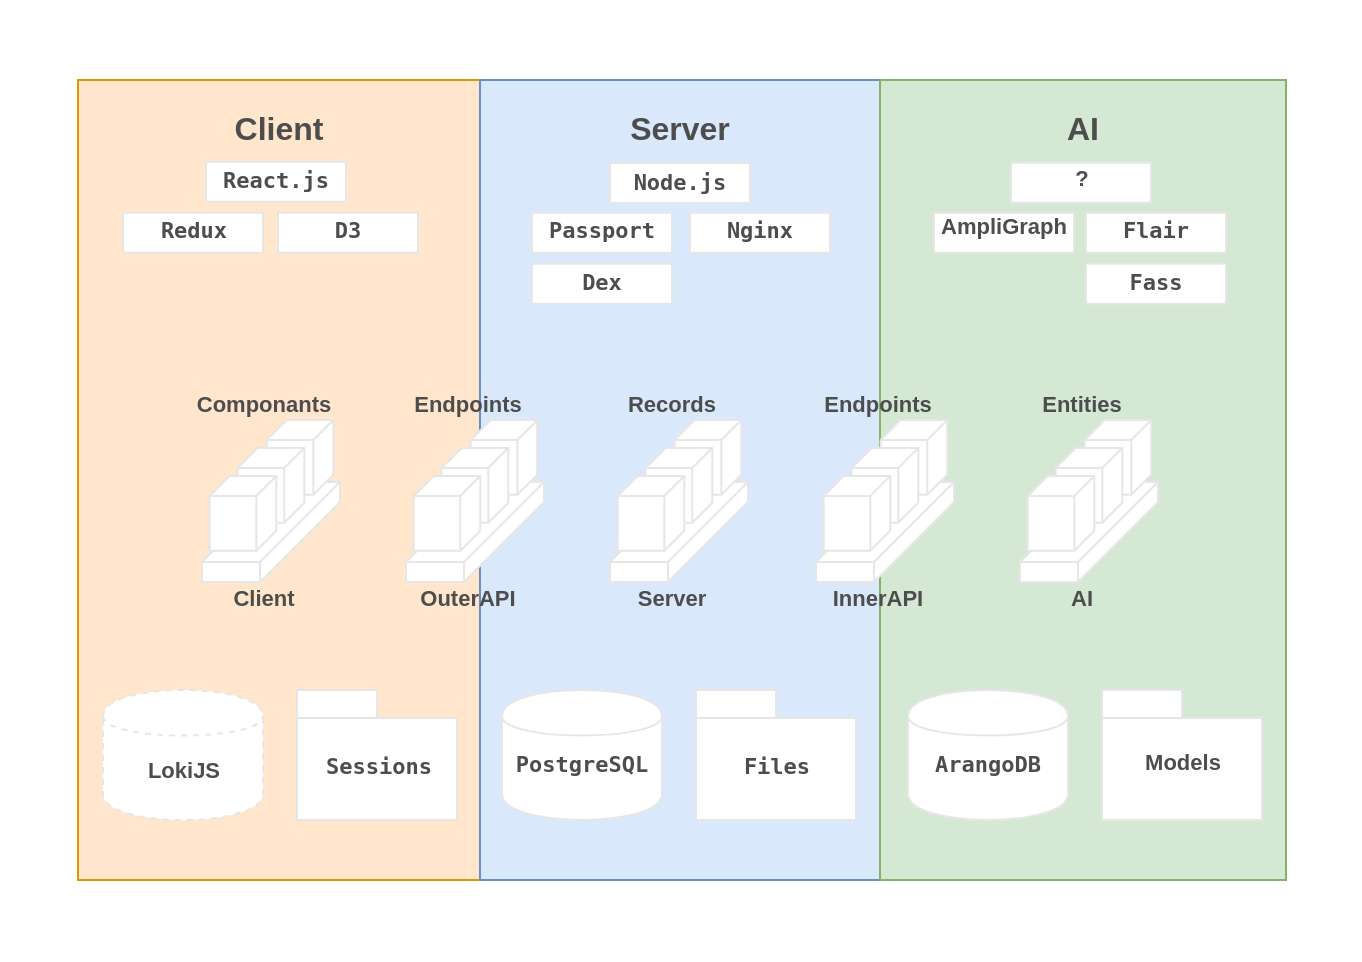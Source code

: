 <mxfile version="10.6.1" type="device"><diagram id="gZJCxrFu60PcaVQvNjNV" name="Page-1"><mxGraphModel dx="1348" dy="743" grid="1" gridSize="10" guides="1" tooltips="1" connect="1" arrows="1" fold="1" page="1" pageScale="1" pageWidth="2336" pageHeight="1654" math="0" shadow="0"><root><mxCell id="0"/><mxCell id="1" parent="0"/><mxCell id="eutsUnEgRaVALL4LCk3L-68" value="" style="rounded=0;whiteSpace=wrap;html=1;fontStyle=1;fontSize=16;verticalAlign=top;spacing=10;strokeColor=none;" vertex="1" parent="1"><mxGeometry x="200" y="80" width="680" height="480" as="geometry"/></mxCell><mxCell id="QKJGPJlCgrNcRtHqp0kR-1" value="&lt;div&gt;Client&lt;/div&gt;" style="rounded=0;whiteSpace=wrap;html=1;fillColor=#ffe6cc;strokeColor=#d79b00;fontStyle=1;fontSize=16;verticalAlign=top;spacing=10;fontColor=#4D4D4D;" parent="1" vertex="1"><mxGeometry x="239" y="120" width="201" height="400" as="geometry"/></mxCell><mxCell id="QKJGPJlCgrNcRtHqp0kR-2" value="Server" style="rounded=0;whiteSpace=wrap;html=1;fillColor=#dae8fc;strokeColor=#6c8ebf;fontStyle=1;fontSize=16;verticalAlign=top;spacing=10;fontColor=#4D4D4D;" parent="1" vertex="1"><mxGeometry x="440" y="120" width="200" height="400" as="geometry"/></mxCell><mxCell id="QKJGPJlCgrNcRtHqp0kR-3" value="AI" style="rounded=0;whiteSpace=wrap;html=1;fillColor=#d5e8d4;strokeColor=#82b366;fontStyle=1;fontSize=16;verticalAlign=top;spacing=10;fontColor=#4D4D4D;container=1;" parent="1" vertex="1"><mxGeometry x="640" y="120" width="203" height="400" as="geometry"/></mxCell><mxCell id="eutsUnEgRaVALL4LCk3L-64" value="?" style="rounded=0;whiteSpace=wrap;html=1;fontStyle=1;fontSize=11;verticalAlign=top;spacing=0;spacingTop=-3;strokeColor=#E6E6E6;fontColor=#4D4D4D;" vertex="1" parent="QKJGPJlCgrNcRtHqp0kR-3"><mxGeometry x="65.5" y="41.375" width="70" height="20" as="geometry"/></mxCell><mxCell id="QKJGPJlCgrNcRtHqp0kR-4" value="&lt;pre style=&quot;font-size: 11px;&quot;&gt;React.js&lt;/pre&gt;" style="rounded=0;whiteSpace=wrap;html=1;fontStyle=1;fontSize=11;verticalAlign=top;spacing=0;spacingTop=-13;strokeColor=#E6E6E6;fontColor=#4D4D4D;" parent="1" vertex="1"><mxGeometry x="303" y="160.875" width="70" height="20" as="geometry"/></mxCell><mxCell id="QKJGPJlCgrNcRtHqp0kR-5" value="&lt;pre style=&quot;font-size: 11px&quot;&gt;Redux&lt;/pre&gt;" style="rounded=0;whiteSpace=wrap;html=1;fontStyle=1;fontSize=11;verticalAlign=top;spacing=0;spacingTop=-13;strokeColor=#E6E6E6;fontColor=#4D4D4D;" parent="1" vertex="1"><mxGeometry x="261.5" y="186.375" width="70" height="20" as="geometry"/></mxCell><mxCell id="QKJGPJlCgrNcRtHqp0kR-6" value="&lt;pre style=&quot;font-size: 11px&quot;&gt;D3&lt;/pre&gt;" style="rounded=0;whiteSpace=wrap;html=1;fontStyle=1;fontSize=11;verticalAlign=top;spacing=0;spacingTop=-13;strokeColor=#E6E6E6;fontColor=#4D4D4D;" parent="1" vertex="1"><mxGeometry x="339" y="186.375" width="70" height="20" as="geometry"/></mxCell><mxCell id="QKJGPJlCgrNcRtHqp0kR-7" value="&lt;pre style=&quot;font-size: 11px&quot;&gt;Node.js&lt;/pre&gt;" style="rounded=0;whiteSpace=wrap;html=1;fontStyle=1;fontSize=11;verticalAlign=top;spacing=0;spacingTop=-13;strokeColor=#E6E6E6;fontColor=#4D4D4D;" parent="1" vertex="1"><mxGeometry x="505" y="161.5" width="70" height="20" as="geometry"/></mxCell><mxCell id="QKJGPJlCgrNcRtHqp0kR-8" value="&lt;pre style=&quot;font-size: 11px&quot;&gt;Nginx&lt;br&gt;&lt;/pre&gt;" style="rounded=0;whiteSpace=wrap;html=1;fontStyle=1;fontSize=11;verticalAlign=top;spacing=0;spacingTop=-13;strokeColor=#E6E6E6;fontColor=#4D4D4D;" parent="1" vertex="1"><mxGeometry x="545" y="186.375" width="70" height="20" as="geometry"/></mxCell><mxCell id="QKJGPJlCgrNcRtHqp0kR-13" value="&lt;pre style=&quot;font-size: 11px&quot;&gt;Dex&lt;br&gt;&lt;/pre&gt;" style="rounded=0;whiteSpace=wrap;html=1;fontStyle=1;fontSize=11;verticalAlign=top;spacing=0;spacingTop=-13;strokeColor=#E6E6E6;fontColor=#4D4D4D;" parent="1" vertex="1"><mxGeometry x="466" y="211.875" width="70" height="20" as="geometry"/></mxCell><mxCell id="QKJGPJlCgrNcRtHqp0kR-27" value="&lt;pre style=&quot;font-size: 11px&quot;&gt;Passport&lt;/pre&gt;" style="rounded=0;whiteSpace=wrap;html=1;fontStyle=1;fontSize=11;verticalAlign=top;spacing=0;spacingTop=-13;strokeColor=#E6E6E6;fontColor=#4D4D4D;" parent="1" vertex="1"><mxGeometry x="466" y="186.375" width="70" height="20" as="geometry"/></mxCell><mxCell id="QKJGPJlCgrNcRtHqp0kR-12" value="AmpliGraph" style="rounded=0;whiteSpace=wrap;html=1;fontStyle=1;fontSize=11;verticalAlign=top;spacing=0;spacingTop=-4;strokeColor=#E6E6E6;fontColor=#4D4D4D;" parent="1" vertex="1"><mxGeometry x="667" y="186.375" width="70" height="20" as="geometry"/></mxCell><mxCell id="QKJGPJlCgrNcRtHqp0kR-10" value="&lt;pre style=&quot;font-size: 11px&quot;&gt;Flair&lt;/pre&gt;" style="rounded=0;whiteSpace=wrap;html=1;fontStyle=1;fontSize=11;verticalAlign=top;spacing=0;spacingTop=-13;strokeColor=#E6E6E6;fontColor=#4D4D4D;" parent="1" vertex="1"><mxGeometry x="743" y="186.375" width="70" height="20" as="geometry"/></mxCell><mxCell id="QKJGPJlCgrNcRtHqp0kR-11" value="&lt;pre style=&quot;font-size: 11px&quot;&gt;Fass&lt;/pre&gt;" style="rounded=0;whiteSpace=wrap;html=1;fontStyle=1;fontSize=11;verticalAlign=top;spacing=0;spacingTop=-13;strokeColor=#E6E6E6;fontColor=#4D4D4D;" parent="1" vertex="1"><mxGeometry x="743" y="211.875" width="70" height="20" as="geometry"/></mxCell><mxCell id="eutsUnEgRaVALL4LCk3L-62" value="" style="group" vertex="1" connectable="0" parent="1"><mxGeometry x="251.5" y="425" width="579.5" height="65.0" as="geometry"/></mxCell><mxCell id="QKJGPJlCgrNcRtHqp0kR-14" value="&lt;pre&gt;PostgreSQL&lt;/pre&gt;" style="shape=cylinder;whiteSpace=wrap;html=1;boundedLbl=1;backgroundOutline=1;strokeColor=#E6E6E6;fontSize=11;fontColor=#4D4D4D;rounded=0;fontStyle=1;verticalAlign=top;spacing=0;spacingTop=-5;" parent="eutsUnEgRaVALL4LCk3L-62" vertex="1"><mxGeometry x="199.5" y="5.684e-14" width="80" height="65" as="geometry"/></mxCell><mxCell id="QKJGPJlCgrNcRtHqp0kR-16" value="&lt;pre&gt;Files&lt;br&gt;&lt;/pre&gt;" style="shape=folder;fontStyle=1;spacingTop=16;tabWidth=40;tabHeight=14;tabPosition=left;html=1;strokeColor=#E6E6E6;fontSize=11;fontColor=#4D4D4D;rounded=0;verticalAlign=top;spacing=0;" parent="eutsUnEgRaVALL4LCk3L-62" vertex="1"><mxGeometry x="296.5" y="5.684e-14" width="80" height="65" as="geometry"/></mxCell><mxCell id="eutsUnEgRaVALL4LCk3L-17" value="LokiJS" style="shape=cylinder;whiteSpace=wrap;html=1;boundedLbl=1;backgroundOutline=1;strokeColor=#E6E6E6;fontSize=11;fontColor=#4D4D4D;rounded=0;fontStyle=1;verticalAlign=top;spacing=0;spacingTop=9;dashed=1;" vertex="1" parent="eutsUnEgRaVALL4LCk3L-62"><mxGeometry width="80" height="65" as="geometry"/></mxCell><mxCell id="eutsUnEgRaVALL4LCk3L-18" value="&lt;pre&gt;Sessions&lt;br&gt;&lt;/pre&gt;" style="shape=folder;fontStyle=1;spacingTop=16;tabWidth=40;tabHeight=14;tabPosition=left;html=1;strokeColor=#E6E6E6;fontSize=11;fontColor=#4D4D4D;rounded=0;verticalAlign=top;spacing=0;" vertex="1" parent="eutsUnEgRaVALL4LCk3L-62"><mxGeometry x="97" width="80" height="65" as="geometry"/></mxCell><mxCell id="eutsUnEgRaVALL4LCk3L-8" value="&lt;pre&gt;ArangoDB&lt;/pre&gt;" style="shape=cylinder;whiteSpace=wrap;html=1;boundedLbl=1;backgroundOutline=1;strokeColor=#E6E6E6;fontSize=11;fontColor=#4D4D4D;rounded=0;fontStyle=1;verticalAlign=top;spacing=0;spacingTop=-5;" vertex="1" parent="eutsUnEgRaVALL4LCk3L-62"><mxGeometry x="402.5" width="80" height="65" as="geometry"/></mxCell><mxCell id="eutsUnEgRaVALL4LCk3L-9" value="Models" style="shape=folder;fontStyle=1;spacingTop=25;tabWidth=40;tabHeight=14;tabPosition=left;html=1;strokeColor=#E6E6E6;fontSize=11;fontColor=#4D4D4D;rounded=0;verticalAlign=top;spacing=0;" vertex="1" parent="eutsUnEgRaVALL4LCk3L-62"><mxGeometry x="499.5" width="80" height="65" as="geometry"/></mxCell><mxCell id="eutsUnEgRaVALL4LCk3L-63" value="" style="group" vertex="1" connectable="0" parent="1"><mxGeometry x="301" y="272.567" width="478" height="116.167" as="geometry"/></mxCell><mxCell id="eutsUnEgRaVALL4LCk3L-56" value="" style="group" vertex="1" connectable="0" parent="eutsUnEgRaVALL4LCk3L-63"><mxGeometry x="307" y="2.274e-13" width="69" height="116.167" as="geometry"/></mxCell><mxCell id="eutsUnEgRaVALL4LCk3L-49" value="Endpoints" style="rounded=0;whiteSpace=wrap;html=1;fontStyle=1;fontSize=11;verticalAlign=top;spacing=0;spacingTop=-2;strokeColor=none;fontColor=#4D4D4D;fillColor=none;" vertex="1" parent="eutsUnEgRaVALL4LCk3L-56"><mxGeometry x="2.167" width="58.333" height="18.667" as="geometry"/></mxCell><mxCell id="eutsUnEgRaVALL4LCk3L-50" value="" style="group" vertex="1" connectable="0" parent="eutsUnEgRaVALL4LCk3L-56"><mxGeometry y="17.433" width="69" height="81" as="geometry"/></mxCell><mxCell id="eutsUnEgRaVALL4LCk3L-51" value="" style="verticalAlign=top;align=center;spacingTop=11;shape=cube;size=40;direction=south;fontStyle=1;html=1;strokeColor=#E6E6E6;fontSize=11;fontColor=#4D4D4D;rounded=0;spacing=0;spacingRight=10;" vertex="1" parent="eutsUnEgRaVALL4LCk3L-50"><mxGeometry y="31" width="69" height="50" as="geometry"/></mxCell><mxCell id="eutsUnEgRaVALL4LCk3L-52" value="" style="verticalAlign=top;align=center;spacingTop=11;shape=cube;size=10;direction=south;fontStyle=1;html=1;strokeColor=#E6E6E6;fontSize=11;fontColor=#4D4D4D;rounded=0;spacing=0;spacingRight=10;" vertex="1" parent="eutsUnEgRaVALL4LCk3L-50"><mxGeometry x="32.333" width="33.333" height="37.333" as="geometry"/></mxCell><mxCell id="eutsUnEgRaVALL4LCk3L-53" value="" style="verticalAlign=top;align=center;spacingTop=11;shape=cube;size=10;direction=south;fontStyle=1;html=1;strokeColor=#E6E6E6;fontSize=11;fontColor=#4D4D4D;rounded=0;spacing=0;spacingRight=10;" vertex="1" parent="eutsUnEgRaVALL4LCk3L-50"><mxGeometry x="17.833" y="14" width="33.333" height="37.333" as="geometry"/></mxCell><mxCell id="eutsUnEgRaVALL4LCk3L-54" value="" style="verticalAlign=top;align=center;spacingTop=11;shape=cube;size=10;direction=south;fontStyle=1;html=1;strokeColor=#E6E6E6;fontSize=11;fontColor=#4D4D4D;rounded=0;spacing=0;spacingRight=10;" vertex="1" parent="eutsUnEgRaVALL4LCk3L-50"><mxGeometry x="3.833" y="28" width="33.333" height="37.333" as="geometry"/></mxCell><mxCell id="eutsUnEgRaVALL4LCk3L-55" value="InnerAPI" style="rounded=0;whiteSpace=wrap;html=1;fontStyle=1;fontSize=11;verticalAlign=top;spacing=0;spacingTop=-2;strokeColor=none;fontColor=#4D4D4D;fillColor=none;" vertex="1" parent="eutsUnEgRaVALL4LCk3L-56"><mxGeometry x="2.167" y="97.5" width="58.333" height="18.667" as="geometry"/></mxCell><mxCell id="eutsUnEgRaVALL4LCk3L-61" value="" style="group" vertex="1" connectable="0" parent="eutsUnEgRaVALL4LCk3L-63"><mxGeometry width="478" height="116.167" as="geometry"/></mxCell><mxCell id="eutsUnEgRaVALL4LCk3L-58" value="" style="group" vertex="1" connectable="0" parent="eutsUnEgRaVALL4LCk3L-61"><mxGeometry x="204" y="1.137e-13" width="69" height="116.167" as="geometry"/></mxCell><mxCell id="eutsUnEgRaVALL4LCk3L-35" value="Records" style="rounded=0;whiteSpace=wrap;html=1;fontStyle=1;fontSize=11;verticalAlign=top;spacing=0;spacingTop=-2;strokeColor=none;fontColor=#4D4D4D;fillColor=none;" vertex="1" parent="eutsUnEgRaVALL4LCk3L-58"><mxGeometry x="2.167" width="58.333" height="18.667" as="geometry"/></mxCell><mxCell id="eutsUnEgRaVALL4LCk3L-36" value="" style="group" vertex="1" connectable="0" parent="eutsUnEgRaVALL4LCk3L-58"><mxGeometry y="17.433" width="69" height="81" as="geometry"/></mxCell><mxCell id="eutsUnEgRaVALL4LCk3L-37" value="" style="verticalAlign=top;align=center;spacingTop=11;shape=cube;size=40;direction=south;fontStyle=1;html=1;strokeColor=#E6E6E6;fontSize=11;fontColor=#4D4D4D;rounded=0;spacing=0;spacingRight=10;" vertex="1" parent="eutsUnEgRaVALL4LCk3L-36"><mxGeometry y="31" width="69" height="50" as="geometry"/></mxCell><mxCell id="eutsUnEgRaVALL4LCk3L-38" value="" style="verticalAlign=top;align=center;spacingTop=11;shape=cube;size=10;direction=south;fontStyle=1;html=1;strokeColor=#E6E6E6;fontSize=11;fontColor=#4D4D4D;rounded=0;spacing=0;spacingRight=10;" vertex="1" parent="eutsUnEgRaVALL4LCk3L-36"><mxGeometry x="32.333" width="33.333" height="37.333" as="geometry"/></mxCell><mxCell id="eutsUnEgRaVALL4LCk3L-39" value="" style="verticalAlign=top;align=center;spacingTop=11;shape=cube;size=10;direction=south;fontStyle=1;html=1;strokeColor=#E6E6E6;fontSize=11;fontColor=#4D4D4D;rounded=0;spacing=0;spacingRight=10;" vertex="1" parent="eutsUnEgRaVALL4LCk3L-36"><mxGeometry x="17.833" y="14" width="33.333" height="37.333" as="geometry"/></mxCell><mxCell id="eutsUnEgRaVALL4LCk3L-40" value="" style="verticalAlign=top;align=center;spacingTop=11;shape=cube;size=10;direction=south;fontStyle=1;html=1;strokeColor=#E6E6E6;fontSize=11;fontColor=#4D4D4D;rounded=0;spacing=0;spacingRight=10;" vertex="1" parent="eutsUnEgRaVALL4LCk3L-36"><mxGeometry x="3.833" y="28" width="33.333" height="37.333" as="geometry"/></mxCell><mxCell id="eutsUnEgRaVALL4LCk3L-41" value="Server" style="rounded=0;whiteSpace=wrap;html=1;fontStyle=1;fontSize=11;verticalAlign=top;spacing=0;spacingTop=-2;strokeColor=none;fontColor=#4D4D4D;fillColor=none;" vertex="1" parent="eutsUnEgRaVALL4LCk3L-58"><mxGeometry x="2.167" y="97.5" width="58.333" height="18.667" as="geometry"/></mxCell><mxCell id="eutsUnEgRaVALL4LCk3L-59" value="" style="group" vertex="1" connectable="0" parent="eutsUnEgRaVALL4LCk3L-61"><mxGeometry x="102" y="1.137e-13" width="69" height="116.167" as="geometry"/></mxCell><mxCell id="eutsUnEgRaVALL4LCk3L-28" value="Endpoints" style="rounded=0;whiteSpace=wrap;html=1;fontStyle=1;fontSize=11;verticalAlign=top;spacing=0;spacingTop=-2;strokeColor=none;fontColor=#4D4D4D;fillColor=none;" vertex="1" parent="eutsUnEgRaVALL4LCk3L-59"><mxGeometry x="2.167" width="58.333" height="18.667" as="geometry"/></mxCell><mxCell id="eutsUnEgRaVALL4LCk3L-29" value="" style="group" vertex="1" connectable="0" parent="eutsUnEgRaVALL4LCk3L-59"><mxGeometry y="17.433" width="69" height="81" as="geometry"/></mxCell><mxCell id="eutsUnEgRaVALL4LCk3L-30" value="" style="verticalAlign=top;align=center;spacingTop=11;shape=cube;size=40;direction=south;fontStyle=1;html=1;strokeColor=#E6E6E6;fontSize=11;fontColor=#4D4D4D;rounded=0;spacing=0;spacingRight=10;" vertex="1" parent="eutsUnEgRaVALL4LCk3L-29"><mxGeometry y="31" width="69" height="50" as="geometry"/></mxCell><mxCell id="eutsUnEgRaVALL4LCk3L-31" value="" style="verticalAlign=top;align=center;spacingTop=11;shape=cube;size=10;direction=south;fontStyle=1;html=1;strokeColor=#E6E6E6;fontSize=11;fontColor=#4D4D4D;rounded=0;spacing=0;spacingRight=10;" vertex="1" parent="eutsUnEgRaVALL4LCk3L-29"><mxGeometry x="32.333" width="33.333" height="37.333" as="geometry"/></mxCell><mxCell id="eutsUnEgRaVALL4LCk3L-32" value="" style="verticalAlign=top;align=center;spacingTop=11;shape=cube;size=10;direction=south;fontStyle=1;html=1;strokeColor=#E6E6E6;fontSize=11;fontColor=#4D4D4D;rounded=0;spacing=0;spacingRight=10;" vertex="1" parent="eutsUnEgRaVALL4LCk3L-29"><mxGeometry x="17.833" y="14" width="33.333" height="37.333" as="geometry"/></mxCell><mxCell id="eutsUnEgRaVALL4LCk3L-33" value="" style="verticalAlign=top;align=center;spacingTop=11;shape=cube;size=10;direction=south;fontStyle=1;html=1;strokeColor=#E6E6E6;fontSize=11;fontColor=#4D4D4D;rounded=0;spacing=0;spacingRight=10;" vertex="1" parent="eutsUnEgRaVALL4LCk3L-29"><mxGeometry x="3.833" y="28" width="33.333" height="37.333" as="geometry"/></mxCell><mxCell id="eutsUnEgRaVALL4LCk3L-34" value="OuterAPI" style="rounded=0;whiteSpace=wrap;html=1;fontStyle=1;fontSize=11;verticalAlign=top;spacing=0;spacingTop=-2;strokeColor=none;fontColor=#4D4D4D;fillColor=none;" vertex="1" parent="eutsUnEgRaVALL4LCk3L-59"><mxGeometry x="2.167" y="97.5" width="58.333" height="18.667" as="geometry"/></mxCell><mxCell id="eutsUnEgRaVALL4LCk3L-60" value="" style="group" vertex="1" connectable="0" parent="eutsUnEgRaVALL4LCk3L-61"><mxGeometry width="69" height="116.167" as="geometry"/></mxCell><mxCell id="eutsUnEgRaVALL4LCk3L-25" value="Componants" style="rounded=0;whiteSpace=wrap;html=1;fontStyle=1;fontSize=11;verticalAlign=top;spacing=0;spacingTop=-2;strokeColor=none;fontColor=#4D4D4D;fillColor=none;" vertex="1" parent="eutsUnEgRaVALL4LCk3L-60"><mxGeometry x="2.167" width="58.333" height="18.667" as="geometry"/></mxCell><mxCell id="eutsUnEgRaVALL4LCk3L-26" value="" style="group" vertex="1" connectable="0" parent="eutsUnEgRaVALL4LCk3L-60"><mxGeometry y="17.433" width="69" height="81" as="geometry"/></mxCell><mxCell id="eutsUnEgRaVALL4LCk3L-21" value="" style="verticalAlign=top;align=center;spacingTop=11;shape=cube;size=40;direction=south;fontStyle=1;html=1;strokeColor=#E6E6E6;fontSize=11;fontColor=#4D4D4D;rounded=0;spacing=0;spacingRight=10;" vertex="1" parent="eutsUnEgRaVALL4LCk3L-26"><mxGeometry y="31" width="69" height="50" as="geometry"/></mxCell><mxCell id="eutsUnEgRaVALL4LCk3L-22" value="" style="verticalAlign=top;align=center;spacingTop=11;shape=cube;size=10;direction=south;fontStyle=1;html=1;strokeColor=#E6E6E6;fontSize=11;fontColor=#4D4D4D;rounded=0;spacing=0;spacingRight=10;" vertex="1" parent="eutsUnEgRaVALL4LCk3L-26"><mxGeometry x="32.333" width="33.333" height="37.333" as="geometry"/></mxCell><mxCell id="eutsUnEgRaVALL4LCk3L-23" value="" style="verticalAlign=top;align=center;spacingTop=11;shape=cube;size=10;direction=south;fontStyle=1;html=1;strokeColor=#E6E6E6;fontSize=11;fontColor=#4D4D4D;rounded=0;spacing=0;spacingRight=10;" vertex="1" parent="eutsUnEgRaVALL4LCk3L-26"><mxGeometry x="17.833" y="14" width="33.333" height="37.333" as="geometry"/></mxCell><mxCell id="eutsUnEgRaVALL4LCk3L-24" value="" style="verticalAlign=top;align=center;spacingTop=11;shape=cube;size=10;direction=south;fontStyle=1;html=1;strokeColor=#E6E6E6;fontSize=11;fontColor=#4D4D4D;rounded=0;spacing=0;spacingRight=10;" vertex="1" parent="eutsUnEgRaVALL4LCk3L-26"><mxGeometry x="3.833" y="28" width="33.333" height="37.333" as="geometry"/></mxCell><mxCell id="eutsUnEgRaVALL4LCk3L-27" value="Client" style="rounded=0;whiteSpace=wrap;html=1;fontStyle=1;fontSize=11;verticalAlign=top;spacing=0;spacingTop=-2;strokeColor=none;fontColor=#4D4D4D;fillColor=none;" vertex="1" parent="eutsUnEgRaVALL4LCk3L-60"><mxGeometry x="2.167" y="97.5" width="58.333" height="18.667" as="geometry"/></mxCell><mxCell id="eutsUnEgRaVALL4LCk3L-57" value="" style="group" vertex="1" connectable="0" parent="eutsUnEgRaVALL4LCk3L-61"><mxGeometry x="409" y="1.137e-13" width="69" height="116.167" as="geometry"/></mxCell><mxCell id="eutsUnEgRaVALL4LCk3L-42" value="Entities" style="rounded=0;whiteSpace=wrap;html=1;fontStyle=1;fontSize=11;verticalAlign=top;spacing=0;spacingTop=-2;strokeColor=none;fontColor=#4D4D4D;fillColor=none;" vertex="1" parent="eutsUnEgRaVALL4LCk3L-57"><mxGeometry x="2.167" width="58.333" height="18.667" as="geometry"/></mxCell><mxCell id="eutsUnEgRaVALL4LCk3L-43" value="" style="group" vertex="1" connectable="0" parent="eutsUnEgRaVALL4LCk3L-57"><mxGeometry y="17.433" width="69" height="81" as="geometry"/></mxCell><mxCell id="eutsUnEgRaVALL4LCk3L-44" value="" style="verticalAlign=top;align=center;spacingTop=11;shape=cube;size=40;direction=south;fontStyle=1;html=1;strokeColor=#E6E6E6;fontSize=11;fontColor=#4D4D4D;rounded=0;spacing=0;spacingRight=10;" vertex="1" parent="eutsUnEgRaVALL4LCk3L-43"><mxGeometry y="31" width="69" height="50" as="geometry"/></mxCell><mxCell id="eutsUnEgRaVALL4LCk3L-45" value="" style="verticalAlign=top;align=center;spacingTop=11;shape=cube;size=10;direction=south;fontStyle=1;html=1;strokeColor=#E6E6E6;fontSize=11;fontColor=#4D4D4D;rounded=0;spacing=0;spacingRight=10;" vertex="1" parent="eutsUnEgRaVALL4LCk3L-43"><mxGeometry x="32.333" width="33.333" height="37.333" as="geometry"/></mxCell><mxCell id="eutsUnEgRaVALL4LCk3L-46" value="" style="verticalAlign=top;align=center;spacingTop=11;shape=cube;size=10;direction=south;fontStyle=1;html=1;strokeColor=#E6E6E6;fontSize=11;fontColor=#4D4D4D;rounded=0;spacing=0;spacingRight=10;" vertex="1" parent="eutsUnEgRaVALL4LCk3L-43"><mxGeometry x="17.833" y="14" width="33.333" height="37.333" as="geometry"/></mxCell><mxCell id="eutsUnEgRaVALL4LCk3L-47" value="" style="verticalAlign=top;align=center;spacingTop=11;shape=cube;size=10;direction=south;fontStyle=1;html=1;strokeColor=#E6E6E6;fontSize=11;fontColor=#4D4D4D;rounded=0;spacing=0;spacingRight=10;" vertex="1" parent="eutsUnEgRaVALL4LCk3L-43"><mxGeometry x="3.833" y="28" width="33.333" height="37.333" as="geometry"/></mxCell><mxCell id="eutsUnEgRaVALL4LCk3L-48" value="AI" style="rounded=0;whiteSpace=wrap;html=1;fontStyle=1;fontSize=11;verticalAlign=top;spacing=0;spacingTop=-2;strokeColor=none;fontColor=#4D4D4D;fillColor=none;" vertex="1" parent="eutsUnEgRaVALL4LCk3L-57"><mxGeometry x="2.167" y="97.5" width="58.333" height="18.667" as="geometry"/></mxCell></root></mxGraphModel></diagram></mxfile>